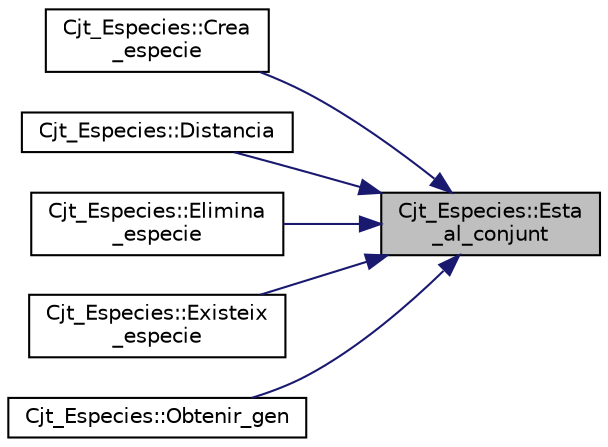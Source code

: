 digraph "Cjt_Especies::Esta_al_conjunt"
{
 // LATEX_PDF_SIZE
  edge [fontname="Helvetica",fontsize="10",labelfontname="Helvetica",labelfontsize="10"];
  node [fontname="Helvetica",fontsize="10",shape=record];
  rankdir="RL";
  Node1 [label="Cjt_Especies::Esta\l_al_conjunt",height=0.2,width=0.4,color="black", fillcolor="grey75", style="filled", fontcolor="black",tooltip="Comproba si l'element donat esta al conjunt."];
  Node1 -> Node2 [dir="back",color="midnightblue",fontsize="10",style="solid",fontname="Helvetica"];
  Node2 [label="Cjt_Especies::Crea\l_especie",height=0.2,width=0.4,color="black", fillcolor="white", style="filled",URL="$class_cjt___especies.html#aac7c492779aa6e747929ad64d3420616",tooltip="Crea una especie i la afegeix al conjunt."];
  Node1 -> Node3 [dir="back",color="midnightblue",fontsize="10",style="solid",fontname="Helvetica"];
  Node3 [label="Cjt_Especies::Distancia",height=0.2,width=0.4,color="black", fillcolor="white", style="filled",URL="$class_cjt___especies.html#abb7b2c728df115d2bd8b8f77e53cd931",tooltip="Imprimeix la distancia entre dues especies donades."];
  Node1 -> Node4 [dir="back",color="midnightblue",fontsize="10",style="solid",fontname="Helvetica"];
  Node4 [label="Cjt_Especies::Elimina\l_especie",height=0.2,width=0.4,color="black", fillcolor="white", style="filled",URL="$class_cjt___especies.html#a3d086b91aff0c657d11733745ce3e1de",tooltip="Elimina l'especie del conjunt."];
  Node1 -> Node5 [dir="back",color="midnightblue",fontsize="10",style="solid",fontname="Helvetica"];
  Node5 [label="Cjt_Especies::Existeix\l_especie",height=0.2,width=0.4,color="black", fillcolor="white", style="filled",URL="$class_cjt___especies.html#ab97a37a24ff3f7b33ed9f7aa2122ed82",tooltip="Imprimeix si exiteix l'especie donada."];
  Node1 -> Node6 [dir="back",color="midnightblue",fontsize="10",style="solid",fontname="Helvetica"];
  Node6 [label="Cjt_Especies::Obtenir_gen",height=0.2,width=0.4,color="black", fillcolor="white", style="filled",URL="$class_cjt___especies.html#a45f4e1db00eb5a1595f981d88177b14c",tooltip="Imprimeix el gen d'un identificador donat."];
}
